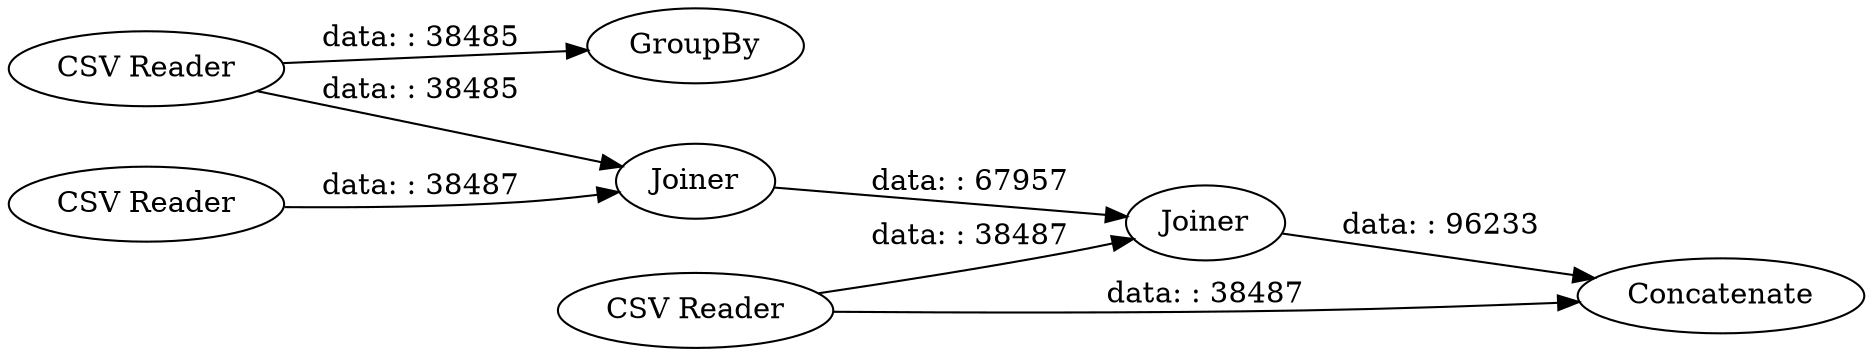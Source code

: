 digraph {
	"-390387947353914675_1" [label="CSV Reader"]
	"-390387947353914675_2" [label=GroupBy]
	"-390387947353914675_6" [label="CSV Reader"]
	"-390387947353914675_3" [label="CSV Reader"]
	"-390387947353914675_4" [label=Joiner]
	"-390387947353914675_7" [label=Concatenate]
	"-390387947353914675_5" [label=Joiner]
	"-390387947353914675_5" -> "-390387947353914675_7" [label="data: : 96233"]
	"-390387947353914675_4" -> "-390387947353914675_5" [label="data: : 67957"]
	"-390387947353914675_6" -> "-390387947353914675_5" [label="data: : 38487"]
	"-390387947353914675_3" -> "-390387947353914675_4" [label="data: : 38487"]
	"-390387947353914675_1" -> "-390387947353914675_2" [label="data: : 38485"]
	"-390387947353914675_1" -> "-390387947353914675_4" [label="data: : 38485"]
	"-390387947353914675_6" -> "-390387947353914675_7" [label="data: : 38487"]
	rankdir=LR
}
